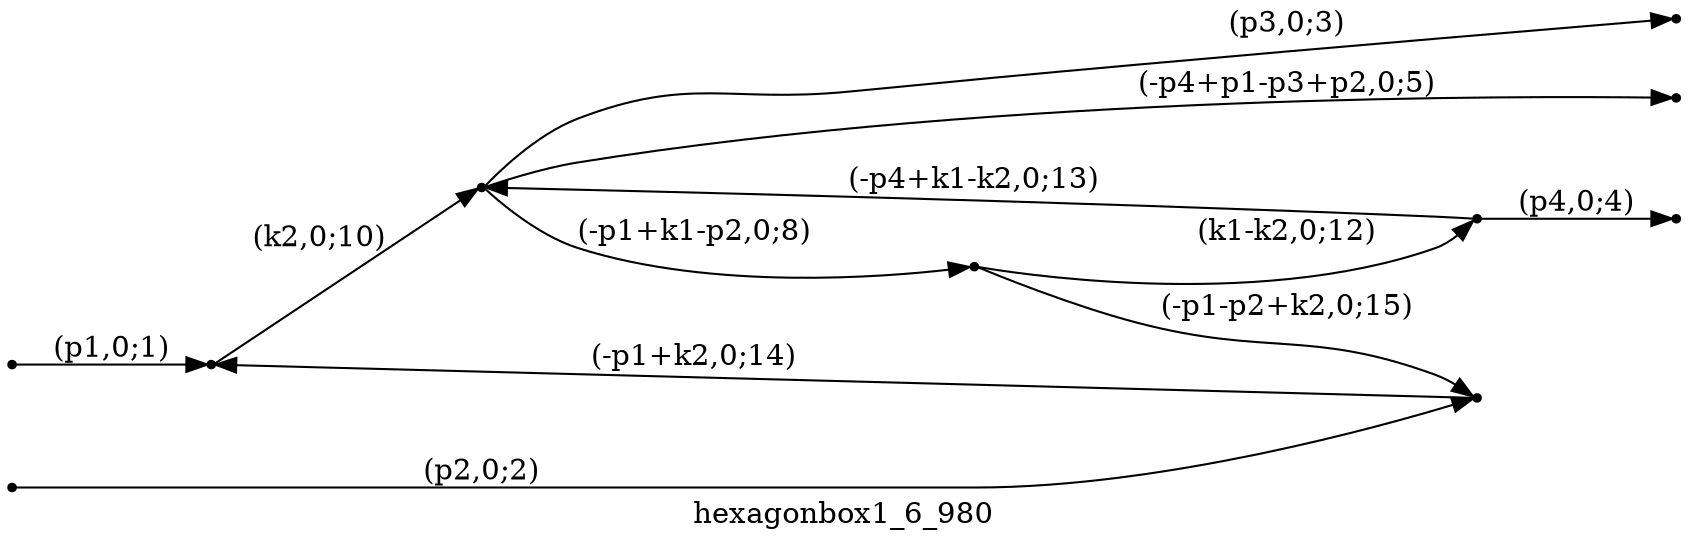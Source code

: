 digraph hexagonbox1_6_980 {
  label="hexagonbox1_6_980";
  rankdir="LR";
  subgraph edges {
    -1 -> 4 [label="(p1,0;1)"];
    -2 -> 5 [label="(p2,0;2)"];
    3 -> -3 [label="(p3,0;3)"];
    1 -> -4 [label="(p4,0;4)"];
    3 -> -5 [label="(-p4+p1-p3+p2,0;5)"];
    3 -> 2 [label="(-p1+k1-p2,0;8)"];
    4 -> 3 [label="(k2,0;10)"];
    2 -> 1 [label="(k1-k2,0;12)"];
    1 -> 3 [label="(-p4+k1-k2,0;13)"];
    5 -> 4 [label="(-p1+k2,0;14)"];
    2 -> 5 [label="(-p1-p2+k2,0;15)"];
  }
  subgraph incoming { rank="source"; -1; -2; }
  subgraph outgoing { rank="sink"; -3; -4; -5; }
-5 [shape=point];
-4 [shape=point];
-3 [shape=point];
-2 [shape=point];
-1 [shape=point];
1 [shape=point];
2 [shape=point];
3 [shape=point];
4 [shape=point];
5 [shape=point];
}

